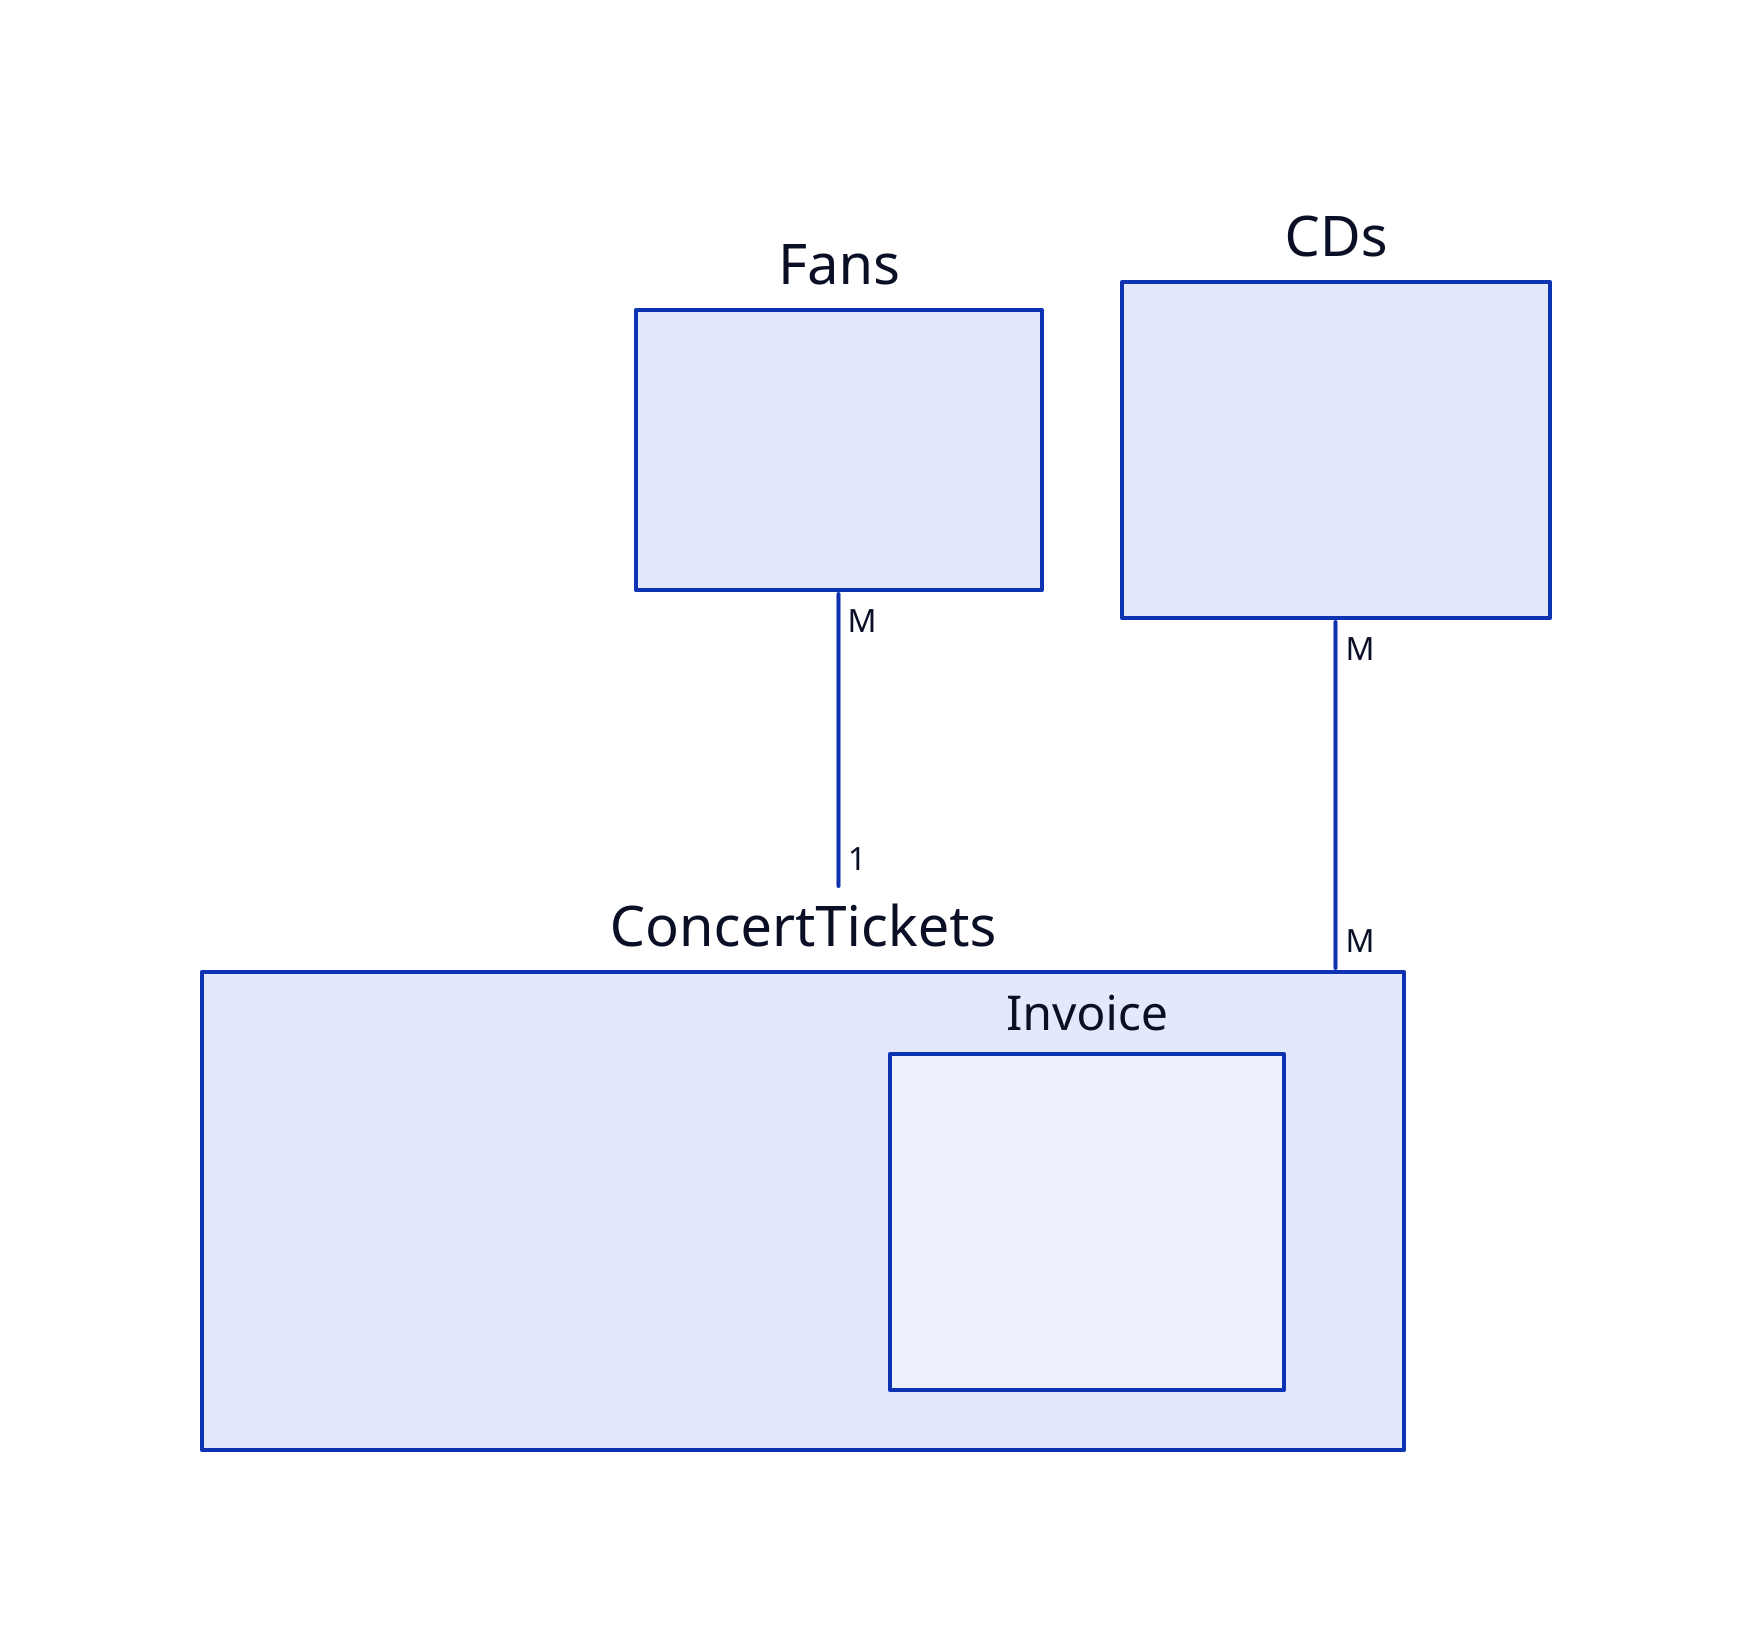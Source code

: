 Fans: {
  columns: |md
      - _id: ObjectId()
      - email: string
      - password: string
  |
}

ConcertTickets: {
  columns: |md
      - _id: ObjectId()
      - fanId: ObjectId() 
      - purchaseDate: Date()
      - isDelivered: boolean
      - cds: Array\<CDId\>
      - Invoice {}
  |

  Invoice: {
      columns: |md
          - _id: ObjectId()
          - refNumber: int
          - netPrice: float
          - dueDate: Date()
      |
  }
}

CDs: {
  columns: |md
      - _id: ObjectId()
      - title: string
      - price: float
      - description: string
  |
}

Fans -- ConcertTickets{
  source-arrowhead: M
  target-arrowhead: 1
}
CDs -- ConcertTickets{
  source-arrowhead: M
  target-arrowhead: M
}
